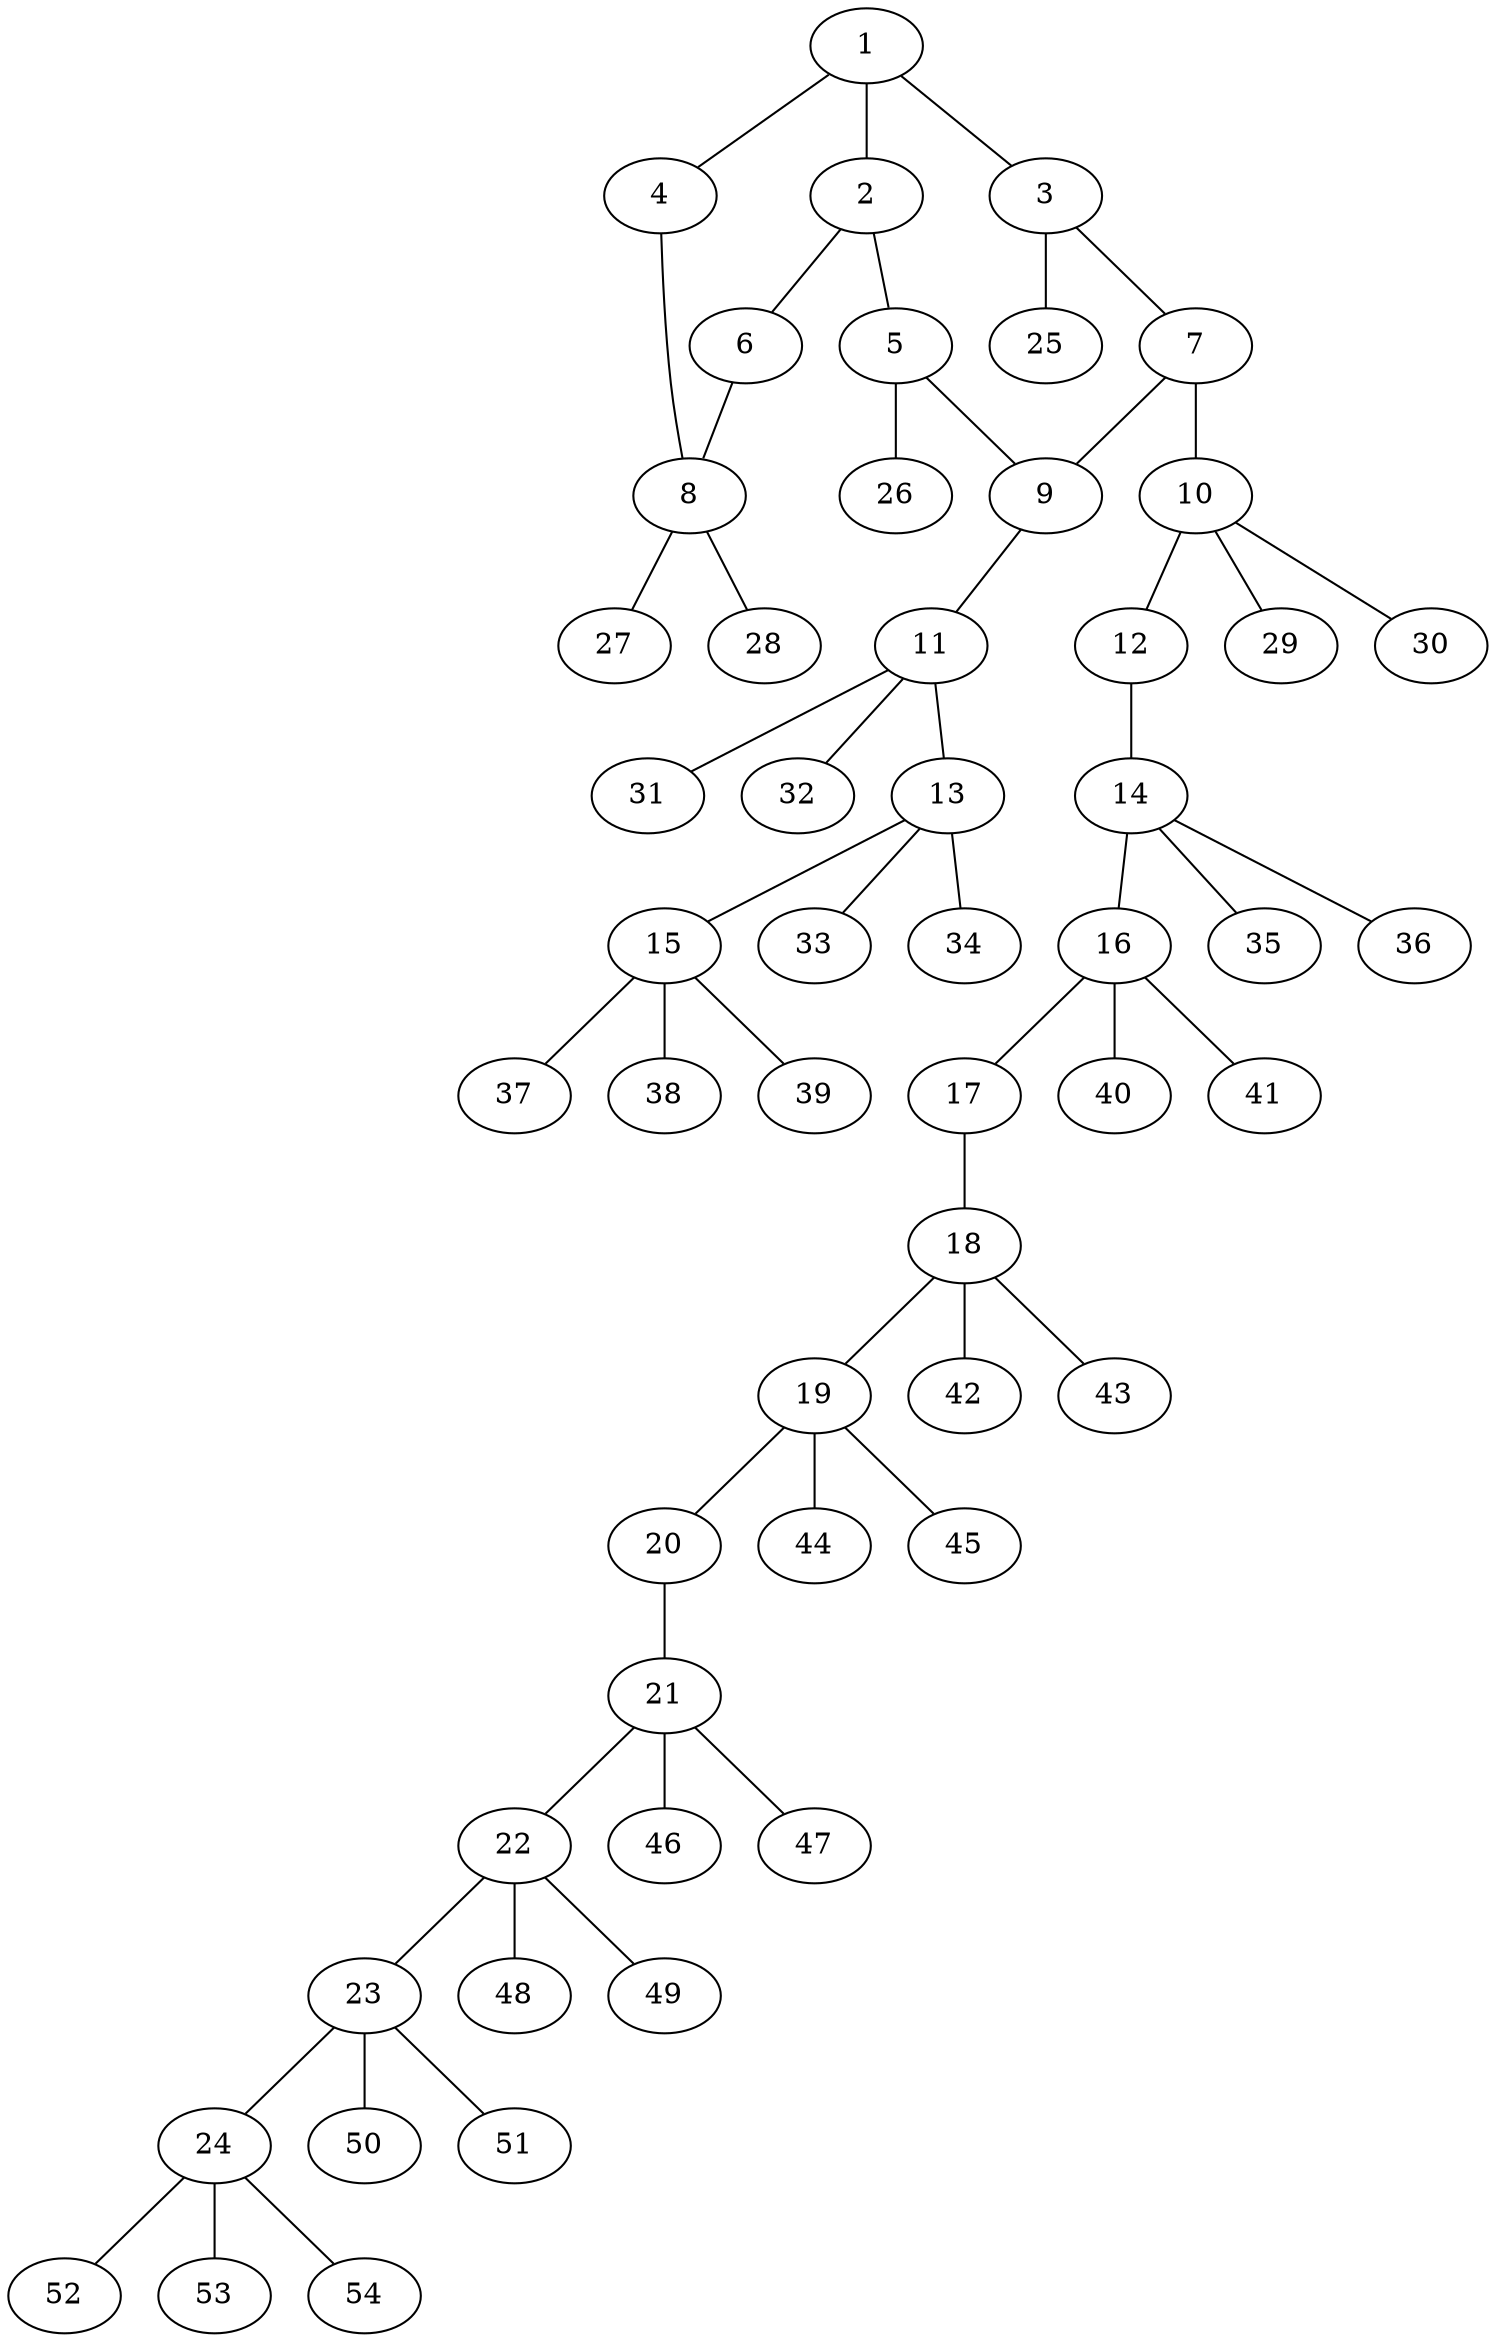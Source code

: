 graph molecule_3111 {
	1	 [chem=C];
	2	 [chem=C];
	1 -- 2	 [valence=2];
	3	 [chem=C];
	1 -- 3	 [valence=1];
	4	 [chem=O];
	1 -- 4	 [valence=1];
	5	 [chem=C];
	2 -- 5	 [valence=1];
	6	 [chem=O];
	2 -- 6	 [valence=1];
	7	 [chem=C];
	3 -- 7	 [valence=2];
	25	 [chem=H];
	3 -- 25	 [valence=1];
	8	 [chem=C];
	4 -- 8	 [valence=1];
	9	 [chem=C];
	5 -- 9	 [valence=2];
	26	 [chem=H];
	5 -- 26	 [valence=1];
	6 -- 8	 [valence=1];
	7 -- 9	 [valence=1];
	10	 [chem=C];
	7 -- 10	 [valence=1];
	27	 [chem=H];
	8 -- 27	 [valence=1];
	28	 [chem=H];
	8 -- 28	 [valence=1];
	11	 [chem=C];
	9 -- 11	 [valence=1];
	12	 [chem=O];
	10 -- 12	 [valence=1];
	29	 [chem=H];
	10 -- 29	 [valence=1];
	30	 [chem=H];
	10 -- 30	 [valence=1];
	13	 [chem=C];
	11 -- 13	 [valence=1];
	31	 [chem=H];
	11 -- 31	 [valence=1];
	32	 [chem=H];
	11 -- 32	 [valence=1];
	14	 [chem=C];
	12 -- 14	 [valence=1];
	15	 [chem=C];
	13 -- 15	 [valence=1];
	33	 [chem=H];
	13 -- 33	 [valence=1];
	34	 [chem=H];
	13 -- 34	 [valence=1];
	16	 [chem=C];
	14 -- 16	 [valence=1];
	35	 [chem=H];
	14 -- 35	 [valence=1];
	36	 [chem=H];
	14 -- 36	 [valence=1];
	37	 [chem=H];
	15 -- 37	 [valence=1];
	38	 [chem=H];
	15 -- 38	 [valence=1];
	39	 [chem=H];
	15 -- 39	 [valence=1];
	17	 [chem=O];
	16 -- 17	 [valence=1];
	40	 [chem=H];
	16 -- 40	 [valence=1];
	41	 [chem=H];
	16 -- 41	 [valence=1];
	18	 [chem=C];
	17 -- 18	 [valence=1];
	19	 [chem=C];
	18 -- 19	 [valence=1];
	42	 [chem=H];
	18 -- 42	 [valence=1];
	43	 [chem=H];
	18 -- 43	 [valence=1];
	20	 [chem=O];
	19 -- 20	 [valence=1];
	44	 [chem=H];
	19 -- 44	 [valence=1];
	45	 [chem=H];
	19 -- 45	 [valence=1];
	21	 [chem=C];
	20 -- 21	 [valence=1];
	22	 [chem=C];
	21 -- 22	 [valence=1];
	46	 [chem=H];
	21 -- 46	 [valence=1];
	47	 [chem=H];
	21 -- 47	 [valence=1];
	23	 [chem=C];
	22 -- 23	 [valence=1];
	48	 [chem=H];
	22 -- 48	 [valence=1];
	49	 [chem=H];
	22 -- 49	 [valence=1];
	24	 [chem=C];
	23 -- 24	 [valence=1];
	50	 [chem=H];
	23 -- 50	 [valence=1];
	51	 [chem=H];
	23 -- 51	 [valence=1];
	52	 [chem=H];
	24 -- 52	 [valence=1];
	53	 [chem=H];
	24 -- 53	 [valence=1];
	54	 [chem=H];
	24 -- 54	 [valence=1];
}
